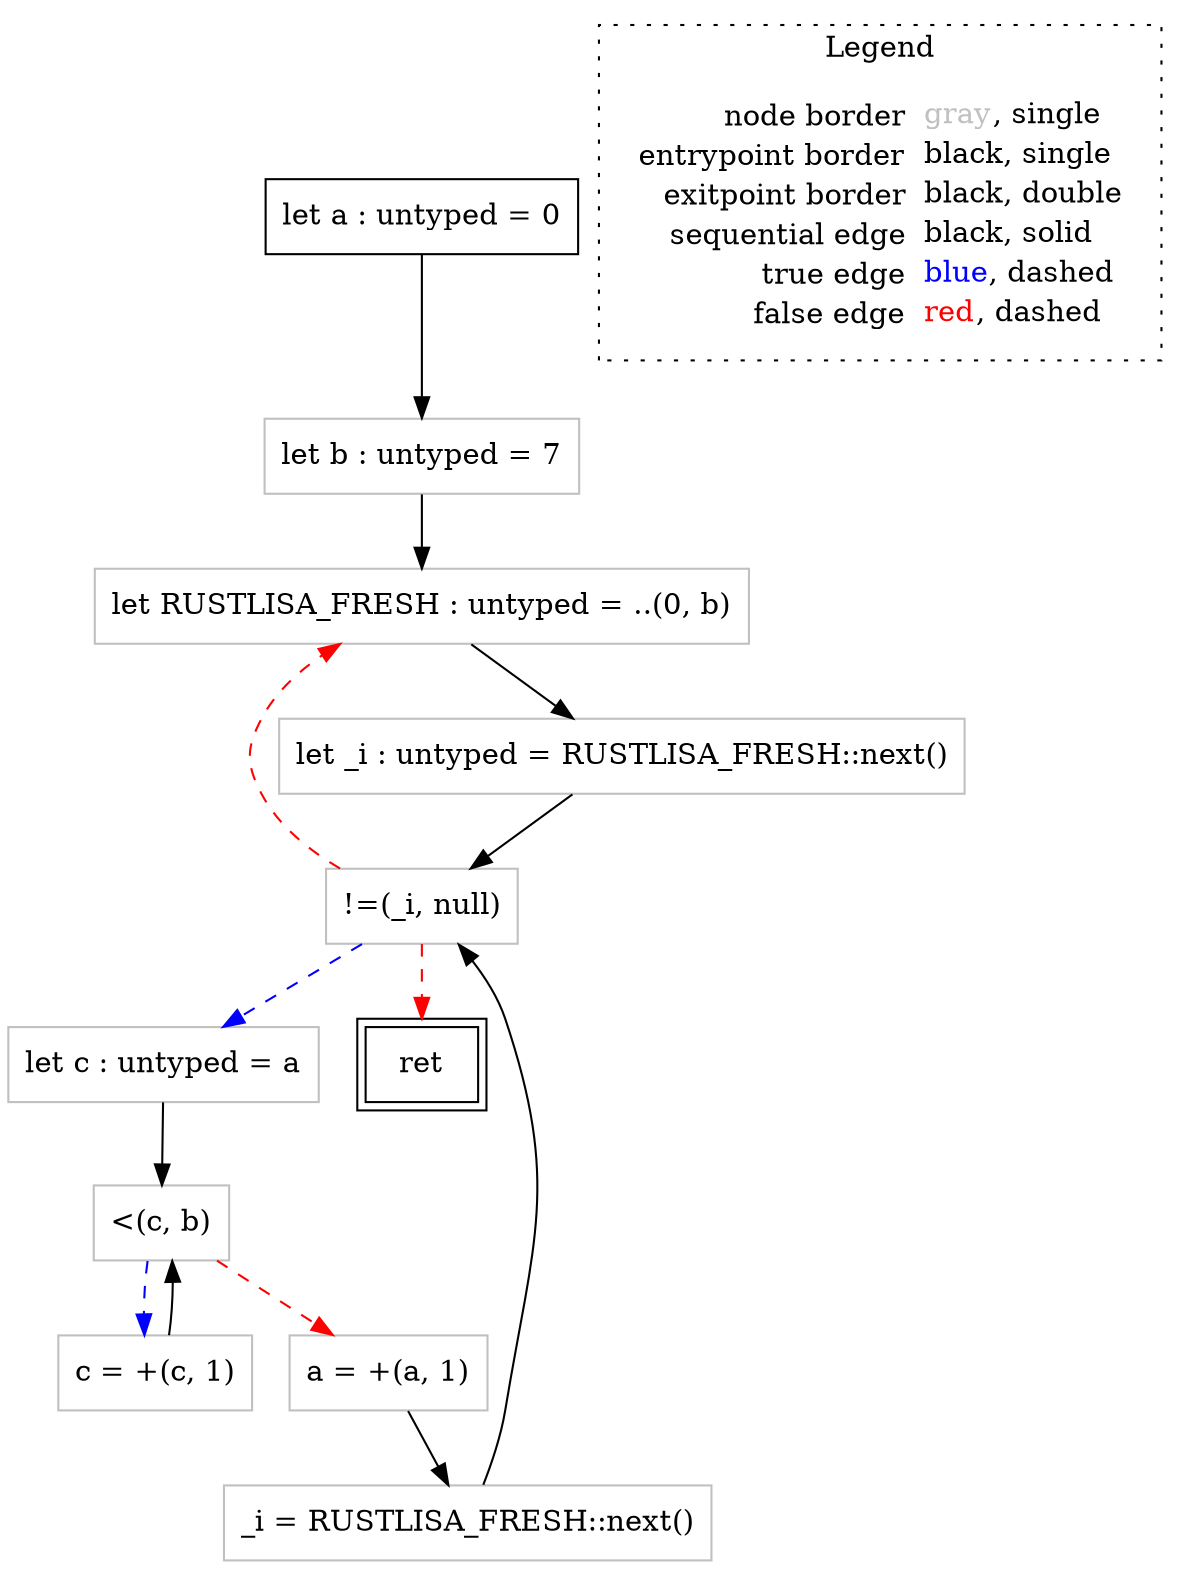 digraph {
	"node0" [shape="rect",color="black",label=<let a : untyped = 0>];
	"node1" [shape="rect",color="gray",label=<c = +(c, 1)>];
	"node2" [shape="rect",color="gray",label=<let c : untyped = a>];
	"node3" [shape="rect",color="gray",label=<&lt;(c, b)>];
	"node4" [shape="rect",color="gray",label=<!=(_i, null)>];
	"node5" [shape="rect",color="black",peripheries="2",label=<ret>];
	"node6" [shape="rect",color="gray",label=<let _i : untyped = RUSTLISA_FRESH::next()>];
	"node7" [shape="rect",color="gray",label=<_i = RUSTLISA_FRESH::next()>];
	"node8" [shape="rect",color="gray",label=<let RUSTLISA_FRESH : untyped = ..(0, b)>];
	"node9" [shape="rect",color="gray",label=<a = +(a, 1)>];
	"node10" [shape="rect",color="gray",label=<let b : untyped = 7>];
	"node0" -> "node10" [color="black"];
	"node1" -> "node3" [color="black"];
	"node2" -> "node3" [color="black"];
	"node3" -> "node9" [color="red",style="dashed"];
	"node3" -> "node1" [color="blue",style="dashed"];
	"node4" -> "node8" [color="red",style="dashed"];
	"node4" -> "node2" [color="blue",style="dashed"];
	"node4" -> "node5" [color="red",style="dashed"];
	"node6" -> "node4" [color="black"];
	"node7" -> "node4" [color="black"];
	"node8" -> "node6" [color="black"];
	"node9" -> "node7" [color="black"];
	"node10" -> "node8" [color="black"];
subgraph cluster_legend {
	label="Legend";
	style=dotted;
	node [shape=plaintext];
	"legend" [label=<<table border="0" cellpadding="2" cellspacing="0" cellborder="0"><tr><td align="right">node border&nbsp;</td><td align="left"><font color="gray">gray</font>, single</td></tr><tr><td align="right">entrypoint border&nbsp;</td><td align="left"><font color="black">black</font>, single</td></tr><tr><td align="right">exitpoint border&nbsp;</td><td align="left"><font color="black">black</font>, double</td></tr><tr><td align="right">sequential edge&nbsp;</td><td align="left"><font color="black">black</font>, solid</td></tr><tr><td align="right">true edge&nbsp;</td><td align="left"><font color="blue">blue</font>, dashed</td></tr><tr><td align="right">false edge&nbsp;</td><td align="left"><font color="red">red</font>, dashed</td></tr></table>>];
}

}
